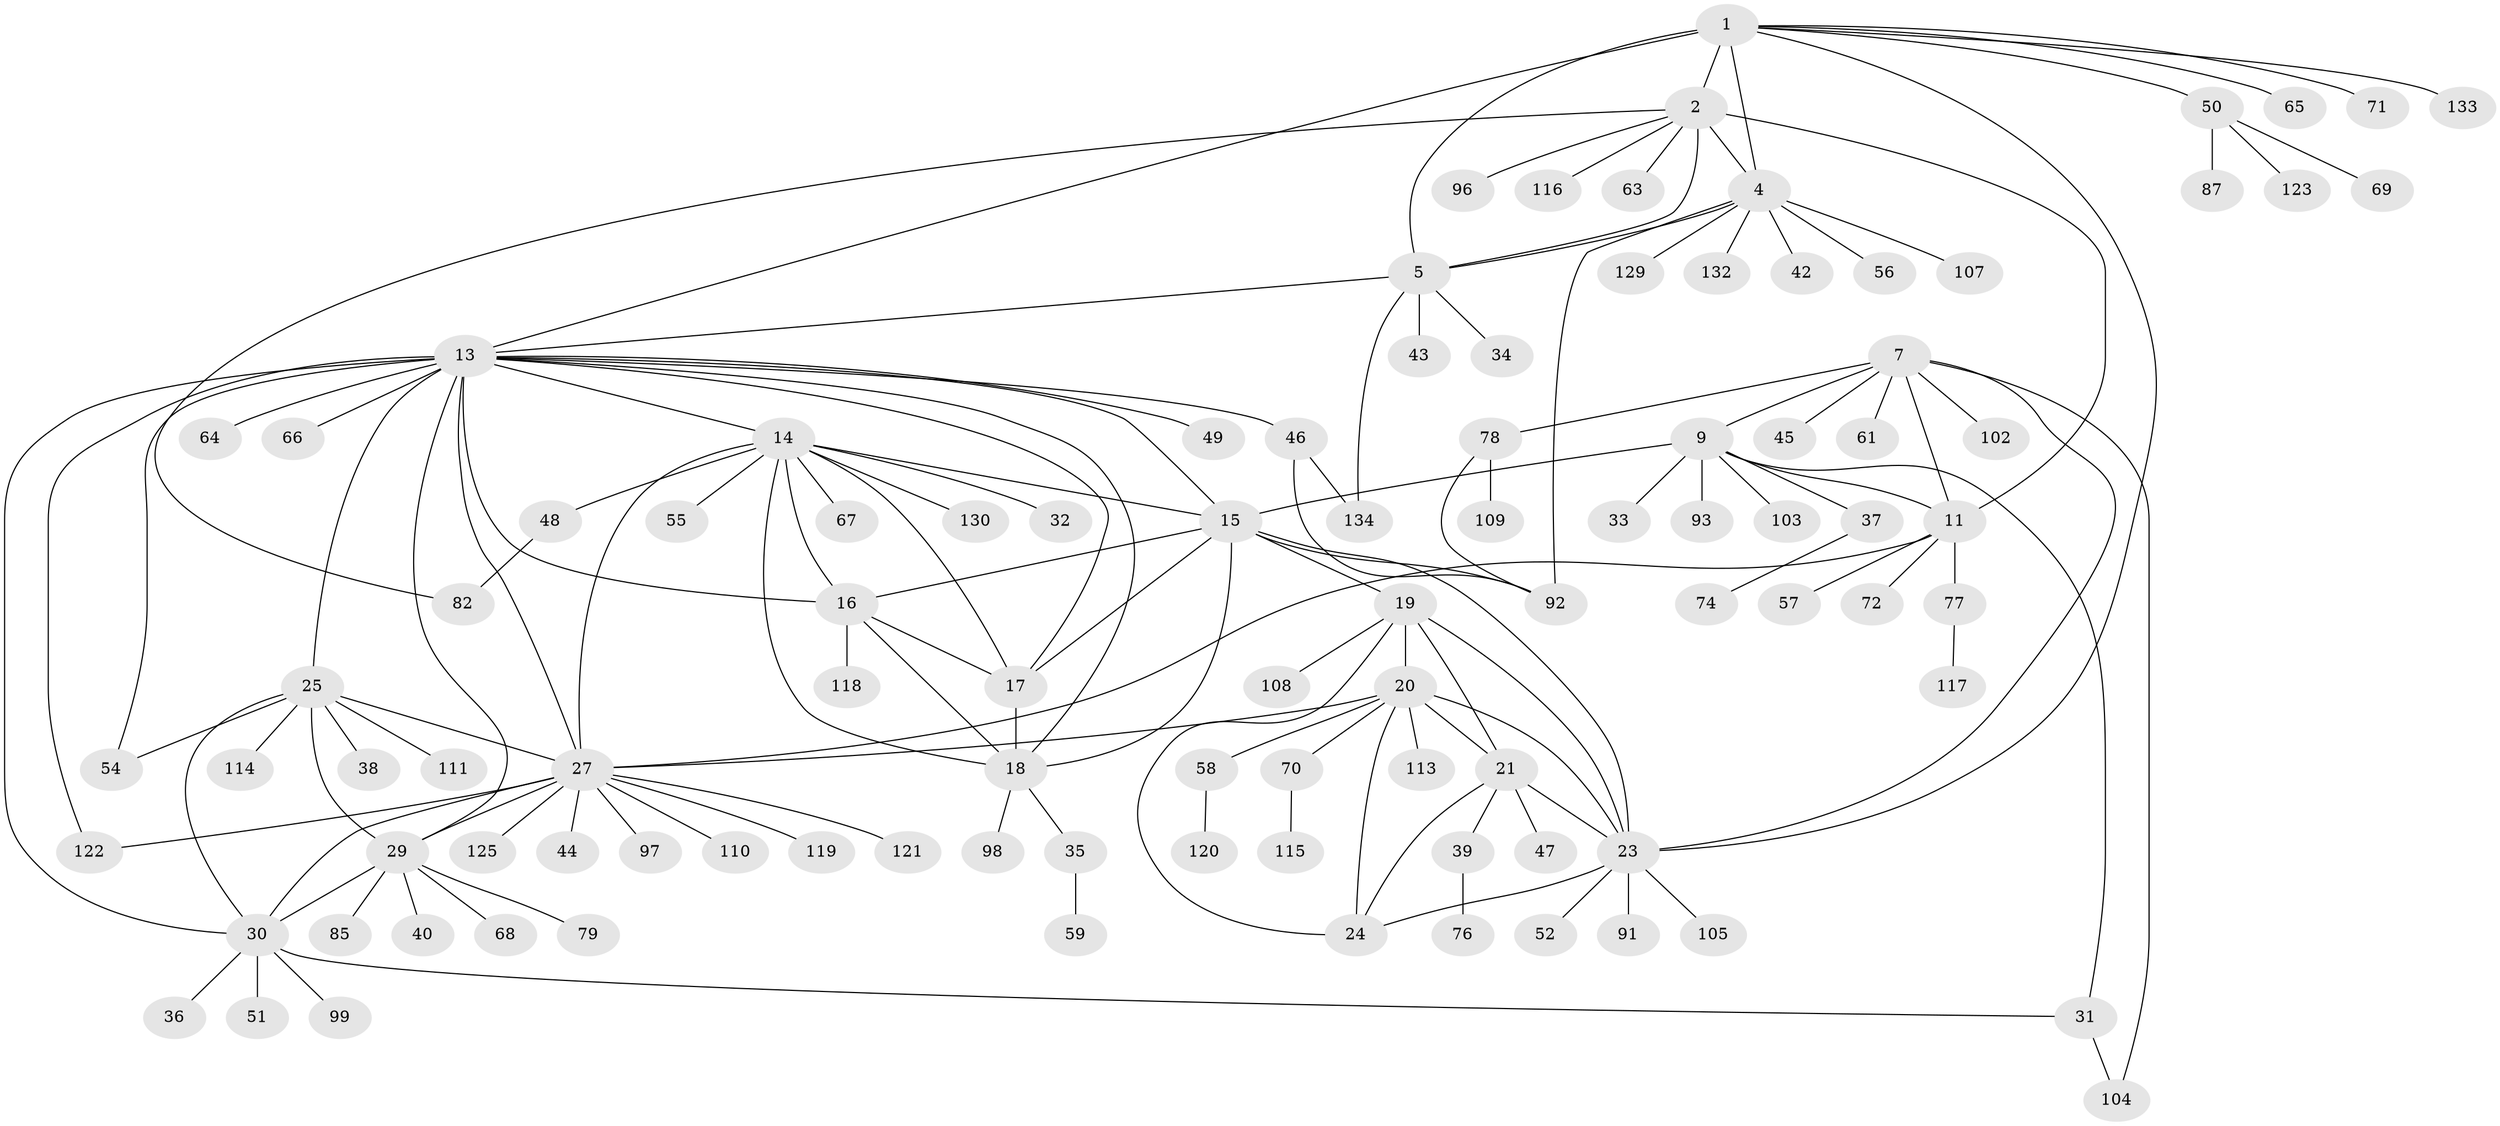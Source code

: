 // Generated by graph-tools (version 1.1) at 2025/24/03/03/25 07:24:09]
// undirected, 101 vertices, 143 edges
graph export_dot {
graph [start="1"]
  node [color=gray90,style=filled];
  1 [super="+6"];
  2 [super="+3"];
  4 [super="+112"];
  5 [super="+94"];
  7 [super="+8"];
  9 [super="+10"];
  11 [super="+12"];
  13 [super="+26"];
  14 [super="+100"];
  15 [super="+81"];
  16 [super="+73"];
  17;
  18 [super="+80"];
  19 [super="+90"];
  20 [super="+22"];
  21 [super="+75"];
  23 [super="+41"];
  24;
  25 [super="+53"];
  27 [super="+28"];
  29 [super="+84"];
  30 [super="+89"];
  31;
  32;
  33;
  34;
  35 [super="+83"];
  36;
  37 [super="+60"];
  38;
  39 [super="+62"];
  40 [super="+88"];
  42;
  43;
  44;
  45;
  46 [super="+131"];
  47 [super="+128"];
  48;
  49;
  50 [super="+101"];
  51;
  52;
  54;
  55;
  56;
  57;
  58 [super="+86"];
  59;
  61;
  63;
  64;
  65;
  66;
  67;
  68;
  69 [super="+106"];
  70;
  71;
  72;
  74;
  76;
  77;
  78;
  79;
  82;
  85;
  87;
  91;
  92 [super="+95"];
  93;
  96;
  97;
  98;
  99;
  102;
  103;
  104 [super="+124"];
  105;
  107;
  108;
  109 [super="+127"];
  110;
  111;
  113 [super="+126"];
  114;
  115;
  116;
  117;
  118;
  119;
  120;
  121;
  122;
  123;
  125;
  129;
  130;
  132;
  133;
  134;
  1 -- 2 [weight=4];
  1 -- 4 [weight=2];
  1 -- 5 [weight=2];
  1 -- 50;
  1 -- 65;
  1 -- 71;
  1 -- 133;
  1 -- 23;
  1 -- 13;
  2 -- 4 [weight=2];
  2 -- 5 [weight=2];
  2 -- 11;
  2 -- 63;
  2 -- 82;
  2 -- 96;
  2 -- 116;
  4 -- 5;
  4 -- 42;
  4 -- 56;
  4 -- 92;
  4 -- 107;
  4 -- 129;
  4 -- 132;
  5 -- 34;
  5 -- 43;
  5 -- 134;
  5 -- 13;
  7 -- 9 [weight=4];
  7 -- 11 [weight=4];
  7 -- 23;
  7 -- 45;
  7 -- 61;
  7 -- 78;
  7 -- 102;
  7 -- 104;
  9 -- 11 [weight=4];
  9 -- 33;
  9 -- 37;
  9 -- 103;
  9 -- 15;
  9 -- 93;
  9 -- 31;
  11 -- 57;
  11 -- 72;
  11 -- 77;
  11 -- 27;
  13 -- 14;
  13 -- 15;
  13 -- 16;
  13 -- 17;
  13 -- 18;
  13 -- 46;
  13 -- 49;
  13 -- 54;
  13 -- 64;
  13 -- 66;
  13 -- 122;
  13 -- 29;
  13 -- 25;
  13 -- 27 [weight=2];
  13 -- 30;
  14 -- 15;
  14 -- 16;
  14 -- 17;
  14 -- 18;
  14 -- 32;
  14 -- 48;
  14 -- 55;
  14 -- 67;
  14 -- 130;
  14 -- 27;
  15 -- 16;
  15 -- 17;
  15 -- 18;
  15 -- 19;
  15 -- 23;
  15 -- 92;
  16 -- 17;
  16 -- 18;
  16 -- 118;
  17 -- 18;
  18 -- 35;
  18 -- 98;
  19 -- 20 [weight=2];
  19 -- 21;
  19 -- 23;
  19 -- 24;
  19 -- 108;
  20 -- 21 [weight=2];
  20 -- 23 [weight=2];
  20 -- 24 [weight=2];
  20 -- 70;
  20 -- 113;
  20 -- 58;
  20 -- 27;
  21 -- 23;
  21 -- 24;
  21 -- 39;
  21 -- 47;
  23 -- 24;
  23 -- 52;
  23 -- 91;
  23 -- 105;
  25 -- 27 [weight=2];
  25 -- 29;
  25 -- 30;
  25 -- 38;
  25 -- 54;
  25 -- 111;
  25 -- 114;
  27 -- 29 [weight=2];
  27 -- 30 [weight=2];
  27 -- 97;
  27 -- 122;
  27 -- 125;
  27 -- 121;
  27 -- 44;
  27 -- 110;
  27 -- 119;
  29 -- 30;
  29 -- 40;
  29 -- 68;
  29 -- 79;
  29 -- 85;
  30 -- 31;
  30 -- 36;
  30 -- 51;
  30 -- 99;
  31 -- 104;
  35 -- 59;
  37 -- 74;
  39 -- 76;
  46 -- 134;
  46 -- 92;
  48 -- 82;
  50 -- 69;
  50 -- 87;
  50 -- 123;
  58 -- 120;
  70 -- 115;
  77 -- 117;
  78 -- 109;
  78 -- 92;
}

